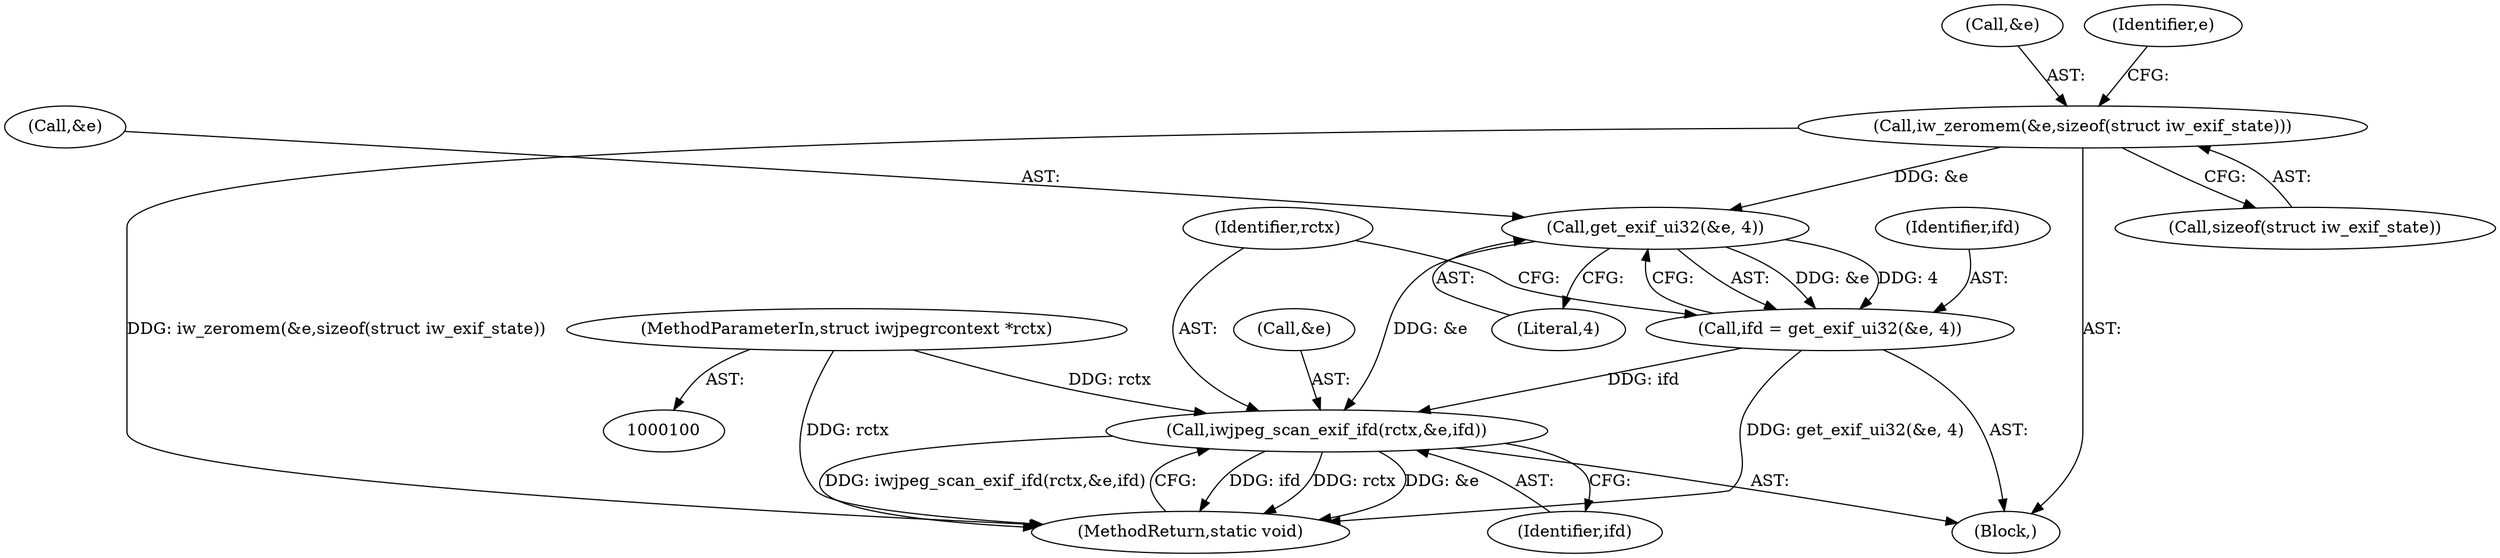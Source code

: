 digraph "0_imageworsener_b45cb1b665a14b0175b9cb1502ef7168e1fe0d5d_1@pointer" {
"1000145" [label="(Call,iwjpeg_scan_exif_ifd(rctx,&e,ifd))"];
"1000101" [label="(MethodParameterIn,struct iwjpegrcontext *rctx)"];
"1000141" [label="(Call,get_exif_ui32(&e, 4))"];
"1000112" [label="(Call,iw_zeromem(&e,sizeof(struct iw_exif_state)))"];
"1000139" [label="(Call,ifd = get_exif_ui32(&e, 4))"];
"1000141" [label="(Call,get_exif_ui32(&e, 4))"];
"1000113" [label="(Call,&e)"];
"1000150" [label="(MethodReturn,static void)"];
"1000101" [label="(MethodParameterIn,struct iwjpegrcontext *rctx)"];
"1000104" [label="(Block,)"];
"1000145" [label="(Call,iwjpeg_scan_exif_ifd(rctx,&e,ifd))"];
"1000112" [label="(Call,iw_zeromem(&e,sizeof(struct iw_exif_state)))"];
"1000147" [label="(Call,&e)"];
"1000146" [label="(Identifier,rctx)"];
"1000115" [label="(Call,sizeof(struct iw_exif_state))"];
"1000144" [label="(Literal,4)"];
"1000149" [label="(Identifier,ifd)"];
"1000140" [label="(Identifier,ifd)"];
"1000119" [label="(Identifier,e)"];
"1000142" [label="(Call,&e)"];
"1000139" [label="(Call,ifd = get_exif_ui32(&e, 4))"];
"1000145" -> "1000104"  [label="AST: "];
"1000145" -> "1000149"  [label="CFG: "];
"1000146" -> "1000145"  [label="AST: "];
"1000147" -> "1000145"  [label="AST: "];
"1000149" -> "1000145"  [label="AST: "];
"1000150" -> "1000145"  [label="CFG: "];
"1000145" -> "1000150"  [label="DDG: ifd"];
"1000145" -> "1000150"  [label="DDG: rctx"];
"1000145" -> "1000150"  [label="DDG: &e"];
"1000145" -> "1000150"  [label="DDG: iwjpeg_scan_exif_ifd(rctx,&e,ifd)"];
"1000101" -> "1000145"  [label="DDG: rctx"];
"1000141" -> "1000145"  [label="DDG: &e"];
"1000139" -> "1000145"  [label="DDG: ifd"];
"1000101" -> "1000100"  [label="AST: "];
"1000101" -> "1000150"  [label="DDG: rctx"];
"1000141" -> "1000139"  [label="AST: "];
"1000141" -> "1000144"  [label="CFG: "];
"1000142" -> "1000141"  [label="AST: "];
"1000144" -> "1000141"  [label="AST: "];
"1000139" -> "1000141"  [label="CFG: "];
"1000141" -> "1000139"  [label="DDG: &e"];
"1000141" -> "1000139"  [label="DDG: 4"];
"1000112" -> "1000141"  [label="DDG: &e"];
"1000112" -> "1000104"  [label="AST: "];
"1000112" -> "1000115"  [label="CFG: "];
"1000113" -> "1000112"  [label="AST: "];
"1000115" -> "1000112"  [label="AST: "];
"1000119" -> "1000112"  [label="CFG: "];
"1000112" -> "1000150"  [label="DDG: iw_zeromem(&e,sizeof(struct iw_exif_state))"];
"1000139" -> "1000104"  [label="AST: "];
"1000140" -> "1000139"  [label="AST: "];
"1000146" -> "1000139"  [label="CFG: "];
"1000139" -> "1000150"  [label="DDG: get_exif_ui32(&e, 4)"];
}

